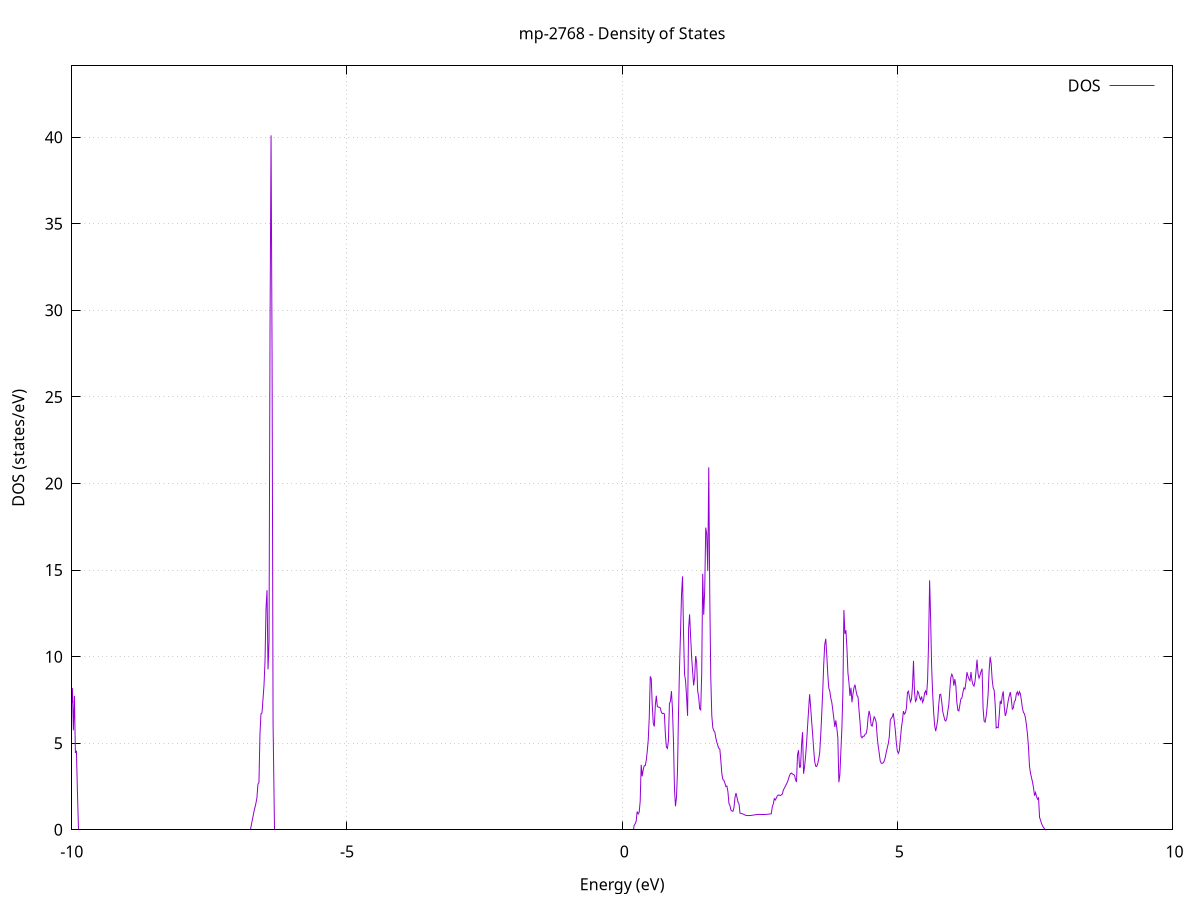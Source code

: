 set title 'mp-2768 - Density of States'
set xlabel 'Energy (eV)'
set ylabel 'DOS (states/eV)'
set grid
set xrange [-10:10]
set yrange [0:44.120]
set xzeroaxis lt -1
set terminal png size 800,600
set output 'mp-2768_dos_gnuplot.png'
plot '-' using 1:2 with lines title 'DOS'
-27.288500 0.000000
-27.270200 0.000000
-27.251800 0.000000
-27.233500 0.000000
-27.215200 0.000000
-27.196900 0.000000
-27.178500 0.000000
-27.160200 0.000000
-27.141900 0.000000
-27.123600 0.000000
-27.105200 0.000000
-27.086900 0.000000
-27.068600 0.000000
-27.050300 0.000000
-27.031900 0.000000
-27.013600 0.000000
-26.995300 0.000000
-26.977000 0.000000
-26.958600 0.000000
-26.940300 0.000000
-26.922000 0.000000
-26.903700 0.000000
-26.885300 0.000000
-26.867000 0.000000
-26.848700 0.000000
-26.830400 0.000000
-26.812000 0.000000
-26.793700 0.000000
-26.775400 0.000000
-26.757100 0.000000
-26.738700 0.000000
-26.720400 0.000000
-26.702100 0.000000
-26.683800 0.000000
-26.665400 0.000000
-26.647100 0.000000
-26.628800 0.000000
-26.610500 0.000000
-26.592100 0.000000
-26.573800 0.000000
-26.555500 0.000000
-26.537200 0.000000
-26.518800 0.000000
-26.500500 0.000000
-26.482200 0.000000
-26.463900 0.000000
-26.445500 0.000000
-26.427200 0.000000
-26.408900 0.000000
-26.390600 0.000000
-26.372200 0.000000
-26.353900 0.000000
-26.335600 0.000000
-26.317300 0.000000
-26.298900 0.000000
-26.280600 0.000000
-26.262300 0.000000
-26.244000 0.000000
-26.225600 0.000000
-26.207300 0.000000
-26.189000 0.000000
-26.170700 0.000000
-26.152300 0.000000
-26.134000 0.000000
-26.115700 0.000000
-26.097400 0.000000
-26.079000 0.000000
-26.060700 0.000000
-26.042400 0.000000
-26.024100 0.000000
-26.005700 0.000000
-25.987400 0.000000
-25.969100 0.000000
-25.950800 0.000000
-25.932400 0.000000
-25.914100 0.000000
-25.895800 0.000000
-25.877500 0.000000
-25.859100 0.000000
-25.840800 0.000000
-25.822500 0.000000
-25.804200 0.000000
-25.785800 0.000000
-25.767500 0.000000
-25.749200 0.000000
-25.730900 0.000000
-25.712500 0.000000
-25.694200 0.000000
-25.675900 0.000000
-25.657500 0.000000
-25.639200 0.000000
-25.620900 17.755000
-25.602600 79.287200
-25.584200 120.211900
-25.565900 0.000000
-25.547600 0.000000
-25.529300 0.000000
-25.510900 0.000000
-25.492600 0.000000
-25.474300 0.000000
-25.456000 0.000000
-25.437600 0.000000
-25.419300 8.669200
-25.401000 9.368800
-25.382700 10.396700
-25.364300 10.851700
-25.346000 12.369000
-25.327700 13.618000
-25.309400 16.077700
-25.291000 16.993900
-25.272700 19.209900
-25.254400 16.486700
-25.236100 13.795700
-25.217700 12.263800
-25.199400 10.670600
-25.181100 10.039000
-25.162800 8.882200
-25.144400 8.108900
-25.126100 5.541700
-25.107800 0.000000
-25.089500 0.000000
-25.071100 0.000000
-25.052800 0.000000
-25.034500 0.000000
-25.016200 0.000000
-24.997800 0.000000
-24.979500 0.000000
-24.961200 0.000000
-24.942900 0.000000
-24.924500 0.000000
-24.906200 0.000000
-24.887900 0.000000
-24.869600 0.000000
-24.851200 0.000000
-24.832900 0.000000
-24.814600 0.000000
-24.796300 0.000000
-24.777900 0.000000
-24.759600 0.000000
-24.741300 0.000000
-24.723000 0.000000
-24.704600 0.000000
-24.686300 0.000000
-24.668000 0.000000
-24.649700 0.000000
-24.631300 0.000000
-24.613000 0.000000
-24.594700 0.000000
-24.576400 0.000000
-24.558000 0.000000
-24.539700 0.000000
-24.521400 0.000000
-24.503100 0.000000
-24.484700 0.000000
-24.466400 0.000000
-24.448100 0.000000
-24.429800 0.000000
-24.411400 0.000000
-24.393100 0.000000
-24.374800 0.000000
-24.356500 0.000000
-24.338100 0.000000
-24.319800 0.000000
-24.301500 0.000000
-24.283200 0.000000
-24.264800 0.000000
-24.246500 0.000000
-24.228200 0.000000
-24.209900 0.000000
-24.191500 0.000000
-24.173200 0.000000
-24.154900 0.000000
-24.136600 0.000000
-24.118200 0.000000
-24.099900 0.000000
-24.081600 0.000000
-24.063200 0.000000
-24.044900 0.000000
-24.026600 0.000000
-24.008300 0.000000
-23.989900 0.000000
-23.971600 0.000000
-23.953300 0.000000
-23.935000 0.000000
-23.916600 0.000000
-23.898300 0.000000
-23.880000 0.000000
-23.861700 0.000000
-23.843300 0.000000
-23.825000 0.000000
-23.806700 0.000000
-23.788400 0.000000
-23.770000 0.000000
-23.751700 0.000000
-23.733400 0.000000
-23.715100 0.000000
-23.696700 0.000000
-23.678400 0.000000
-23.660100 0.000000
-23.641800 0.000000
-23.623400 0.000000
-23.605100 0.000000
-23.586800 0.000000
-23.568500 0.000000
-23.550100 0.000000
-23.531800 0.000000
-23.513500 0.000000
-23.495200 0.000000
-23.476800 0.000000
-23.458500 0.000000
-23.440200 0.000000
-23.421900 0.000000
-23.403500 0.000000
-23.385200 0.000000
-23.366900 0.000000
-23.348600 0.000000
-23.330200 0.000000
-23.311900 0.000000
-23.293600 0.000000
-23.275300 0.000000
-23.256900 0.000000
-23.238600 0.000000
-23.220300 0.000000
-23.202000 0.000000
-23.183600 0.000000
-23.165300 0.000000
-23.147000 0.000000
-23.128700 0.000000
-23.110300 0.000000
-23.092000 0.000000
-23.073700 0.000000
-23.055400 0.000000
-23.037000 0.000000
-23.018700 0.000000
-23.000400 0.000000
-22.982100 0.000000
-22.963700 0.000000
-22.945400 0.000000
-22.927100 0.000000
-22.908800 0.000000
-22.890400 0.000000
-22.872100 0.000000
-22.853800 0.000000
-22.835500 0.000000
-22.817100 0.000000
-22.798800 0.000000
-22.780500 0.000000
-22.762200 0.000000
-22.743800 0.000000
-22.725500 0.000000
-22.707200 0.000000
-22.688900 0.000000
-22.670500 0.000000
-22.652200 0.000000
-22.633900 0.000000
-22.615600 0.000000
-22.597200 0.000000
-22.578900 0.000000
-22.560600 0.000000
-22.542300 0.000000
-22.523900 0.000000
-22.505600 0.000000
-22.487300 0.000000
-22.468900 0.000000
-22.450600 0.000000
-22.432300 0.000000
-22.414000 0.000000
-22.395600 0.000000
-22.377300 0.000000
-22.359000 0.000000
-22.340700 0.000000
-22.322300 0.000000
-22.304000 0.000000
-22.285700 0.000000
-22.267400 0.000000
-22.249000 0.000000
-22.230700 0.000000
-22.212400 0.000000
-22.194100 0.000000
-22.175700 0.000000
-22.157400 0.000000
-22.139100 0.000000
-22.120800 0.000000
-22.102400 0.000000
-22.084100 0.000000
-22.065800 0.000000
-22.047500 0.000000
-22.029100 0.000000
-22.010800 0.000000
-21.992500 0.000000
-21.974200 0.000000
-21.955800 0.000000
-21.937500 0.000000
-21.919200 0.000000
-21.900900 0.000000
-21.882500 0.000000
-21.864200 0.000000
-21.845900 0.000000
-21.827600 0.000000
-21.809200 0.000000
-21.790900 0.000000
-21.772600 0.000000
-21.754300 0.000000
-21.735900 0.000000
-21.717600 0.000000
-21.699300 0.000000
-21.681000 0.000000
-21.662600 0.000000
-21.644300 0.000000
-21.626000 0.000000
-21.607700 0.000000
-21.589300 0.000000
-21.571000 0.000000
-21.552700 0.000000
-21.534400 0.000000
-21.516000 0.000000
-21.497700 0.000000
-21.479400 0.000000
-21.461100 0.000000
-21.442700 0.000000
-21.424400 0.000000
-21.406100 0.000000
-21.387800 0.000000
-21.369400 0.000000
-21.351100 0.000000
-21.332800 0.000000
-21.314500 0.000000
-21.296100 0.000000
-21.277800 0.000000
-21.259500 0.000000
-21.241200 0.000000
-21.222800 0.000000
-21.204500 0.000000
-21.186200 0.000000
-21.167900 0.000000
-21.149500 0.000000
-21.131200 0.000000
-21.112900 0.000000
-21.094600 0.000000
-21.076200 0.000000
-21.057900 0.000000
-21.039600 0.000000
-21.021300 0.000000
-21.002900 0.000000
-20.984600 0.000000
-20.966300 0.000000
-20.948000 0.000000
-20.929600 0.000000
-20.911300 0.000000
-20.893000 0.000000
-20.874600 0.000000
-20.856300 0.000000
-20.838000 0.000000
-20.819700 0.000000
-20.801300 0.000000
-20.783000 0.000000
-20.764700 0.000000
-20.746400 0.000000
-20.728000 0.000000
-20.709700 0.000000
-20.691400 0.000000
-20.673100 0.000000
-20.654700 0.000000
-20.636400 0.000000
-20.618100 0.000000
-20.599800 0.000000
-20.581400 0.000000
-20.563100 0.000000
-20.544800 0.000000
-20.526500 0.000000
-20.508100 0.000000
-20.489800 0.000000
-20.471500 0.000000
-20.453200 0.000000
-20.434800 0.000000
-20.416500 0.000000
-20.398200 0.000000
-20.379900 0.000000
-20.361500 0.000000
-20.343200 0.000000
-20.324900 0.000000
-20.306600 0.000000
-20.288200 0.000000
-20.269900 0.000000
-20.251600 0.000000
-20.233300 0.000000
-20.214900 0.000000
-20.196600 0.000000
-20.178300 0.000000
-20.160000 0.000000
-20.141600 0.000000
-20.123300 0.000000
-20.105000 0.000000
-20.086700 0.000000
-20.068300 0.000000
-20.050000 0.000000
-20.031700 0.000000
-20.013400 0.000000
-19.995000 0.000000
-19.976700 0.000000
-19.958400 0.000000
-19.940100 0.000000
-19.921700 0.000000
-19.903400 0.000000
-19.885100 0.000000
-19.866800 0.000000
-19.848400 0.000000
-19.830100 0.000000
-19.811800 0.000000
-19.793500 0.000000
-19.775100 0.000000
-19.756800 0.000000
-19.738500 0.000000
-19.720200 0.000000
-19.701800 0.000000
-19.683500 0.000000
-19.665200 0.000000
-19.646900 0.000000
-19.628500 0.000000
-19.610200 0.000000
-19.591900 0.000000
-19.573600 0.000000
-19.555200 0.000000
-19.536900 0.000000
-19.518600 0.000000
-19.500300 0.000000
-19.481900 0.000000
-19.463600 0.000000
-19.445300 0.000000
-19.427000 0.000000
-19.408600 0.000000
-19.390300 0.000000
-19.372000 0.000000
-19.353700 0.000000
-19.335300 0.000000
-19.317000 0.000000
-19.298700 0.000000
-19.280400 0.000000
-19.262000 0.000000
-19.243700 0.000000
-19.225400 0.000000
-19.207000 0.000000
-19.188700 0.000000
-19.170400 0.000000
-19.152100 0.000000
-19.133700 0.000000
-19.115400 0.000000
-19.097100 0.000000
-19.078800 0.000000
-19.060400 0.000000
-19.042100 0.000000
-19.023800 0.000000
-19.005500 0.000000
-18.987100 0.000000
-18.968800 0.000000
-18.950500 0.000000
-18.932200 0.000000
-18.913800 0.000000
-18.895500 0.000000
-18.877200 0.000000
-18.858900 0.000000
-18.840500 0.000000
-18.822200 0.000000
-18.803900 0.000000
-18.785600 0.000000
-18.767200 0.000000
-18.748900 0.000000
-18.730600 0.000000
-18.712300 0.000000
-18.693900 0.000000
-18.675600 0.000000
-18.657300 0.000000
-18.639000 0.000000
-18.620600 0.000000
-18.602300 0.000000
-18.584000 0.000000
-18.565700 0.000000
-18.547300 0.000000
-18.529000 0.000000
-18.510700 0.000000
-18.492400 0.000000
-18.474000 0.000000
-18.455700 0.000000
-18.437400 0.000000
-18.419100 0.000000
-18.400700 0.000000
-18.382400 0.000000
-18.364100 0.000000
-18.345800 0.000000
-18.327400 0.000000
-18.309100 0.000000
-18.290800 0.000000
-18.272500 0.000000
-18.254100 0.000000
-18.235800 0.000000
-18.217500 0.000000
-18.199200 0.000000
-18.180800 0.000000
-18.162500 0.000000
-18.144200 0.000000
-18.125900 0.000000
-18.107500 0.000000
-18.089200 0.000000
-18.070900 0.000000
-18.052600 0.000000
-18.034200 0.000000
-18.015900 0.000000
-17.997600 0.000000
-17.979300 0.000000
-17.960900 0.000000
-17.942600 0.000000
-17.924300 0.000000
-17.906000 0.000000
-17.887600 0.000000
-17.869300 0.000000
-17.851000 0.000000
-17.832700 0.000000
-17.814300 0.000000
-17.796000 0.000000
-17.777700 0.000000
-17.759400 0.000000
-17.741000 0.000000
-17.722700 0.000000
-17.704400 0.000000
-17.686100 0.000000
-17.667700 0.000000
-17.649400 0.000000
-17.631100 0.000000
-17.612700 0.000000
-17.594400 0.000000
-17.576100 0.000000
-17.557800 0.000000
-17.539400 0.000000
-17.521100 0.000000
-17.502800 0.000000
-17.484500 0.000000
-17.466100 0.000000
-17.447800 0.000000
-17.429500 0.000000
-17.411200 0.000000
-17.392800 0.000000
-17.374500 0.000000
-17.356200 0.000000
-17.337900 0.000000
-17.319500 0.000000
-17.301200 0.000000
-17.282900 0.000000
-17.264600 0.000000
-17.246200 0.000000
-17.227900 0.000000
-17.209600 0.000000
-17.191300 0.000000
-17.172900 0.000000
-17.154600 0.000000
-17.136300 0.000000
-17.118000 0.000000
-17.099600 0.000000
-17.081300 0.000000
-17.063000 0.000000
-17.044700 0.000000
-17.026300 0.000000
-17.008000 0.000000
-16.989700 0.000000
-16.971400 0.000000
-16.953000 0.000000
-16.934700 0.000000
-16.916400 0.000000
-16.898100 0.000000
-16.879700 0.000000
-16.861400 0.000000
-16.843100 0.000000
-16.824800 0.000000
-16.806400 0.000000
-16.788100 0.000000
-16.769800 0.000000
-16.751500 0.000000
-16.733100 0.000000
-16.714800 0.000000
-16.696500 0.000000
-16.678200 0.000000
-16.659800 0.000000
-16.641500 0.000000
-16.623200 0.000000
-16.604900 0.000000
-16.586500 0.000000
-16.568200 0.000000
-16.549900 0.000000
-16.531600 0.000000
-16.513200 0.000000
-16.494900 0.000000
-16.476600 0.000000
-16.458300 0.000000
-16.439900 0.000000
-16.421600 0.000000
-16.403300 0.000000
-16.385000 0.000000
-16.366600 0.000000
-16.348300 0.000000
-16.330000 0.000000
-16.311700 0.000000
-16.293300 0.000000
-16.275000 0.000000
-16.256700 0.000000
-16.238400 0.000000
-16.220000 0.000000
-16.201700 0.000000
-16.183400 0.000000
-16.165100 0.000000
-16.146700 0.000000
-16.128400 0.000000
-16.110100 0.000000
-16.091800 0.000000
-16.073400 0.000000
-16.055100 0.000000
-16.036800 0.000000
-16.018400 0.000000
-16.000100 0.000000
-15.981800 0.000000
-15.963500 0.000000
-15.945100 0.000000
-15.926800 0.000000
-15.908500 0.000000
-15.890200 0.000000
-15.871800 0.000000
-15.853500 0.000000
-15.835200 0.000000
-15.816900 0.000000
-15.798500 0.000000
-15.780200 0.000000
-15.761900 0.000000
-15.743600 0.000000
-15.725200 0.000000
-15.706900 0.000000
-15.688600 0.000000
-15.670300 0.000000
-15.651900 0.000000
-15.633600 0.000000
-15.615300 0.000000
-15.597000 0.000000
-15.578600 0.000000
-15.560300 0.000000
-15.542000 0.000000
-15.523700 0.000000
-15.505300 0.000000
-15.487000 0.000000
-15.468700 0.000000
-15.450400 0.000000
-15.432000 0.000000
-15.413700 0.000000
-15.395400 0.000000
-15.377100 0.000000
-15.358700 0.000000
-15.340400 0.000000
-15.322100 0.000000
-15.303800 0.000000
-15.285400 0.000000
-15.267100 0.000000
-15.248800 0.000000
-15.230500 0.000000
-15.212100 0.000000
-15.193800 0.000000
-15.175500 0.000000
-15.157200 0.000000
-15.138800 0.000000
-15.120500 0.000000
-15.102200 0.000000
-15.083900 0.000000
-15.065500 0.000000
-15.047200 0.000000
-15.028900 0.000000
-15.010600 0.000000
-14.992200 0.000000
-14.973900 0.000000
-14.955600 0.000000
-14.937300 0.000000
-14.918900 0.000000
-14.900600 0.000000
-14.882300 0.000000
-14.864000 0.000000
-14.845600 0.000000
-14.827300 0.000000
-14.809000 0.000000
-14.790700 0.000000
-14.772300 0.000000
-14.754000 0.000000
-14.735700 0.000000
-14.717400 0.000000
-14.699000 0.000000
-14.680700 0.000000
-14.662400 0.000000
-14.644100 0.000000
-14.625700 0.000000
-14.607400 0.000000
-14.589100 0.000000
-14.570800 0.000000
-14.552400 0.000000
-14.534100 0.000000
-14.515800 0.000000
-14.497500 0.000000
-14.479100 0.000000
-14.460800 0.000000
-14.442500 0.000000
-14.424100 0.000000
-14.405800 0.000000
-14.387500 0.000000
-14.369200 0.000000
-14.350800 0.000000
-14.332500 0.000000
-14.314200 0.000000
-14.295900 0.000000
-14.277500 0.000000
-14.259200 0.000000
-14.240900 0.000000
-14.222600 0.000000
-14.204200 0.000000
-14.185900 0.000000
-14.167600 0.000000
-14.149300 0.000000
-14.130900 0.000000
-14.112600 0.000000
-14.094300 0.000000
-14.076000 0.000000
-14.057600 0.000000
-14.039300 0.000000
-14.021000 0.000000
-14.002700 0.000000
-13.984300 0.000000
-13.966000 0.000000
-13.947700 0.000000
-13.929400 0.000000
-13.911000 0.000000
-13.892700 0.000000
-13.874400 0.000000
-13.856100 0.000000
-13.837700 0.000000
-13.819400 0.000000
-13.801100 0.000000
-13.782800 0.000000
-13.764400 0.000000
-13.746100 0.000000
-13.727800 0.000000
-13.709500 0.000000
-13.691100 0.000000
-13.672800 0.000000
-13.654500 0.000000
-13.636200 0.000000
-13.617800 0.000000
-13.599500 0.000000
-13.581200 0.000000
-13.562900 0.000000
-13.544500 0.000000
-13.526200 0.000000
-13.507900 0.000000
-13.489600 0.000000
-13.471200 0.000000
-13.452900 0.000000
-13.434600 0.000000
-13.416300 0.000000
-13.397900 0.000000
-13.379600 0.000000
-13.361300 0.000000
-13.343000 0.000000
-13.324600 0.000000
-13.306300 0.000000
-13.288000 0.000000
-13.269700 0.000000
-13.251300 0.000000
-13.233000 0.000000
-13.214700 0.000000
-13.196400 0.000000
-13.178000 0.000000
-13.159700 0.000000
-13.141400 0.000000
-13.123100 0.000000
-13.104700 0.000000
-13.086400 0.000000
-13.068100 0.000000
-13.049800 0.000000
-13.031400 0.000000
-13.013100 0.000000
-12.994800 0.000000
-12.976500 0.000000
-12.958100 0.000000
-12.939800 0.000000
-12.921500 0.000000
-12.903200 0.000000
-12.884800 0.000000
-12.866500 0.000000
-12.848200 0.000000
-12.829900 0.000000
-12.811500 0.000000
-12.793200 0.000000
-12.774900 0.000000
-12.756500 0.000000
-12.738200 0.000000
-12.719900 0.000000
-12.701600 0.000000
-12.683200 0.000000
-12.664900 0.000000
-12.646600 0.000000
-12.628300 0.000000
-12.609900 0.000000
-12.591600 0.000000
-12.573300 0.000000
-12.555000 0.000000
-12.536600 0.000000
-12.518300 0.000000
-12.500000 0.000000
-12.481700 0.000000
-12.463300 0.000000
-12.445000 0.000000
-12.426700 0.000000
-12.408400 0.000000
-12.390000 0.000000
-12.371700 0.000000
-12.353400 0.000000
-12.335100 0.000000
-12.316700 0.000000
-12.298400 0.000000
-12.280100 0.000000
-12.261800 0.000000
-12.243400 0.000000
-12.225100 0.000000
-12.206800 0.000000
-12.188500 0.000000
-12.170100 0.000000
-12.151800 0.000000
-12.133500 0.000000
-12.115200 0.000000
-12.096800 0.000000
-12.078500 0.000000
-12.060200 0.000000
-12.041900 0.000000
-12.023500 0.000000
-12.005200 0.000000
-11.986900 0.000000
-11.968600 0.000000
-11.950200 0.000000
-11.931900 0.000000
-11.913600 0.000000
-11.895300 0.000000
-11.876900 0.000000
-11.858600 0.000000
-11.840300 0.000000
-11.822000 0.000000
-11.803600 0.000000
-11.785300 0.000000
-11.767000 0.000000
-11.748700 0.000000
-11.730300 0.000000
-11.712000 0.000000
-11.693700 0.000000
-11.675400 0.000000
-11.657000 0.000000
-11.638700 0.000000
-11.620400 0.000000
-11.602100 0.000000
-11.583700 0.000000
-11.565400 2.014200
-11.547100 2.876000
-11.528800 4.363900
-11.510400 4.465200
-11.492100 5.557300
-11.473800 5.345000
-11.455500 4.925600
-11.437100 5.156500
-11.418800 5.795000
-11.400500 5.931300
-11.382200 5.802100
-11.363800 6.072700
-11.345500 6.778300
-11.327200 7.069700
-11.308900 7.438600
-11.290500 8.190300
-11.272200 8.169700
-11.253900 9.696500
-11.235600 7.795500
-11.217200 8.200000
-11.198900 9.511700
-11.180600 15.252400
-11.162200 22.127200
-11.143900 25.376200
-11.125600 18.064500
-11.107300 12.441400
-11.088900 28.164800
-11.070600 21.931300
-11.052300 28.496200
-11.034000 30.296500
-11.015600 25.647200
-10.997300 30.752600
-10.979000 39.299200
-10.960700 24.522200
-10.942300 26.592600
-10.924000 29.574800
-10.905700 20.890800
-10.887400 30.066200
-10.869000 37.563600
-10.850700 42.562700
-10.832400 25.290500
-10.814100 66.990100
-10.795700 29.456600
-10.777400 26.107700
-10.759100 29.628600
-10.740800 20.116500
-10.722400 19.001300
-10.704100 11.162000
-10.685800 1.784900
-10.667500 0.393600
-10.649100 3.066800
-10.630800 3.360300
-10.612500 9.756200
-10.594200 17.835600
-10.575800 19.156600
-10.557500 27.659700
-10.539200 19.228900
-10.520900 33.926400
-10.502500 18.113100
-10.484200 34.111900
-10.465900 18.025400
-10.447600 17.245100
-10.429200 20.776000
-10.410900 13.794800
-10.392600 12.345700
-10.374300 12.598700
-10.355900 5.056500
-10.337600 4.904800
-10.319300 4.713300
-10.301000 4.582000
-10.282600 4.518900
-10.264300 4.561100
-10.246000 4.562500
-10.227700 4.713600
-10.209300 4.791100
-10.191000 4.877300
-10.172700 4.970800
-10.154400 5.224700
-10.136000 5.516100
-10.117700 6.180500
-10.099400 6.504100
-10.081100 6.866400
-10.062700 6.622600
-10.044400 10.714900
-10.026100 8.980700
-10.007800 6.676000
-9.989400 8.183400
-9.971100 5.744700
-9.952800 7.729300
-9.934500 4.437600
-9.916100 4.562800
-9.897800 2.228000
-9.879500 0.000000
-9.861200 0.000000
-9.842800 0.000000
-9.824500 0.000000
-9.806200 0.000000
-9.787900 0.000000
-9.769500 0.000000
-9.751200 0.000000
-9.732900 0.000000
-9.714600 0.000000
-9.696200 0.000000
-9.677900 0.000000
-9.659600 0.000000
-9.641300 0.000000
-9.622900 0.000000
-9.604600 0.000000
-9.586300 0.000000
-9.567900 0.000000
-9.549600 0.000000
-9.531300 0.000000
-9.513000 0.000000
-9.494600 0.000000
-9.476300 0.000000
-9.458000 0.000000
-9.439700 0.000000
-9.421300 0.000000
-9.403000 0.000000
-9.384700 0.000000
-9.366400 0.000000
-9.348000 0.000000
-9.329700 0.000000
-9.311400 0.000000
-9.293100 0.000000
-9.274700 0.000000
-9.256400 0.000000
-9.238100 0.000000
-9.219800 0.000000
-9.201400 0.000000
-9.183100 0.000000
-9.164800 0.000000
-9.146500 0.000000
-9.128100 0.000000
-9.109800 0.000000
-9.091500 0.000000
-9.073200 0.000000
-9.054800 0.000000
-9.036500 0.000000
-9.018200 0.000000
-8.999900 0.000000
-8.981500 0.000000
-8.963200 0.000000
-8.944900 0.000000
-8.926600 0.000000
-8.908200 0.000000
-8.889900 0.000000
-8.871600 0.000000
-8.853300 0.000000
-8.834900 0.000000
-8.816600 0.000000
-8.798300 0.000000
-8.780000 0.000000
-8.761600 0.000000
-8.743300 0.000000
-8.725000 0.000000
-8.706700 0.000000
-8.688300 0.000000
-8.670000 0.000000
-8.651700 0.000000
-8.633400 0.000000
-8.615000 0.000000
-8.596700 0.000000
-8.578400 0.000000
-8.560100 0.000000
-8.541700 0.000000
-8.523400 0.000000
-8.505100 0.000000
-8.486800 0.000000
-8.468400 0.000000
-8.450100 0.000000
-8.431800 0.000000
-8.413500 0.000000
-8.395100 0.000000
-8.376800 0.000000
-8.358500 0.000000
-8.340200 0.000000
-8.321800 0.000000
-8.303500 0.000000
-8.285200 0.000000
-8.266900 0.000000
-8.248500 0.000000
-8.230200 0.000000
-8.211900 0.000000
-8.193600 0.000000
-8.175200 0.000000
-8.156900 0.000000
-8.138600 0.000000
-8.120300 0.000000
-8.101900 0.000000
-8.083600 0.000000
-8.065300 0.000000
-8.047000 0.000000
-8.028600 0.000000
-8.010300 0.000000
-7.992000 0.000000
-7.973600 0.000000
-7.955300 0.000000
-7.937000 0.000000
-7.918700 0.000000
-7.900300 0.000000
-7.882000 0.000000
-7.863700 0.000000
-7.845400 0.000000
-7.827000 0.000000
-7.808700 0.000000
-7.790400 0.000000
-7.772100 0.000000
-7.753700 0.000000
-7.735400 0.000000
-7.717100 0.000000
-7.698800 0.000000
-7.680400 0.000000
-7.662100 0.000000
-7.643800 0.000000
-7.625500 0.000000
-7.607100 0.000000
-7.588800 0.000000
-7.570500 0.000000
-7.552200 0.000000
-7.533800 0.000000
-7.515500 0.000000
-7.497200 0.000000
-7.478900 0.000000
-7.460500 0.000000
-7.442200 0.000000
-7.423900 0.000000
-7.405600 0.000000
-7.387200 0.000000
-7.368900 0.000000
-7.350600 0.000000
-7.332300 0.000000
-7.313900 0.000000
-7.295600 0.000000
-7.277300 0.000000
-7.259000 0.000000
-7.240600 0.000000
-7.222300 0.000000
-7.204000 0.000000
-7.185700 0.000000
-7.167300 0.000000
-7.149000 0.000000
-7.130700 0.000000
-7.112400 0.000000
-7.094000 0.000000
-7.075700 0.000000
-7.057400 0.000000
-7.039100 0.000000
-7.020700 0.000000
-7.002400 0.000000
-6.984100 0.000000
-6.965800 0.000000
-6.947400 0.000000
-6.929100 0.000000
-6.910800 0.000000
-6.892500 0.000000
-6.874100 0.000000
-6.855800 0.000000
-6.837500 0.000000
-6.819200 0.000000
-6.800800 0.000000
-6.782500 0.000000
-6.764200 0.000000
-6.745900 0.000000
-6.727500 0.448700
-6.709200 0.734000
-6.690900 1.040300
-6.672600 1.276000
-6.654200 1.533500
-6.635900 1.853000
-6.617600 2.636000
-6.599300 2.724500
-6.580900 5.532200
-6.562600 6.692200
-6.544300 6.748500
-6.526000 7.528700
-6.507600 8.338500
-6.489300 9.716600
-6.471000 12.780100
-6.452700 13.839600
-6.434300 9.264500
-6.416000 10.881200
-6.397700 29.272400
-6.379300 40.108800
-6.361000 27.419200
-6.342700 6.123900
-6.324400 0.000000
-6.306000 0.000000
-6.287700 0.000000
-6.269400 0.000000
-6.251100 0.000000
-6.232700 0.000000
-6.214400 0.000000
-6.196100 0.000000
-6.177800 0.000000
-6.159400 0.000000
-6.141100 0.000000
-6.122800 0.000000
-6.104500 0.000000
-6.086100 0.000000
-6.067800 0.000000
-6.049500 0.000000
-6.031200 0.000000
-6.012800 0.000000
-5.994500 0.000000
-5.976200 0.000000
-5.957900 0.000000
-5.939500 0.000000
-5.921200 0.000000
-5.902900 0.000000
-5.884600 0.000000
-5.866200 0.000000
-5.847900 0.000000
-5.829600 0.000000
-5.811300 0.000000
-5.792900 0.000000
-5.774600 0.000000
-5.756300 0.000000
-5.738000 0.000000
-5.719600 0.000000
-5.701300 0.000000
-5.683000 0.000000
-5.664700 0.000000
-5.646300 0.000000
-5.628000 0.000000
-5.609700 0.000000
-5.591400 0.000000
-5.573000 0.000000
-5.554700 0.000000
-5.536400 0.000000
-5.518100 0.000000
-5.499700 0.000000
-5.481400 0.000000
-5.463100 0.000000
-5.444800 0.000000
-5.426400 0.000000
-5.408100 0.000000
-5.389800 0.000000
-5.371500 0.000000
-5.353100 0.000000
-5.334800 0.000000
-5.316500 0.000000
-5.298200 0.000000
-5.279800 0.000000
-5.261500 0.000000
-5.243200 0.000000
-5.224900 0.000000
-5.206500 0.000000
-5.188200 0.000000
-5.169900 0.000000
-5.151600 0.000000
-5.133200 0.000000
-5.114900 0.000000
-5.096600 0.000000
-5.078300 0.000000
-5.059900 0.000000
-5.041600 0.000000
-5.023300 0.000000
-5.005000 0.000000
-4.986600 0.000000
-4.968300 0.000000
-4.950000 0.000000
-4.931700 0.000000
-4.913300 0.000000
-4.895000 0.000000
-4.876700 0.000000
-4.858400 0.000000
-4.840000 0.000000
-4.821700 0.000000
-4.803400 0.000000
-4.785100 0.000000
-4.766700 0.000000
-4.748400 0.000000
-4.730100 0.000000
-4.711700 0.000000
-4.693400 0.000000
-4.675100 0.000000
-4.656800 0.000000
-4.638400 0.000000
-4.620100 0.000000
-4.601800 0.000000
-4.583500 0.000000
-4.565100 0.000000
-4.546800 0.000000
-4.528500 0.000000
-4.510200 0.000000
-4.491800 0.000000
-4.473500 0.000000
-4.455200 0.000000
-4.436900 0.000000
-4.418500 0.000000
-4.400200 0.000000
-4.381900 0.000000
-4.363600 0.000000
-4.345200 0.000000
-4.326900 0.000000
-4.308600 0.000000
-4.290300 0.000000
-4.271900 0.000000
-4.253600 0.000000
-4.235300 0.000000
-4.217000 0.000000
-4.198600 0.000000
-4.180300 0.000000
-4.162000 0.000000
-4.143700 0.000000
-4.125300 0.000000
-4.107000 0.000000
-4.088700 0.000000
-4.070400 0.000000
-4.052000 0.000000
-4.033700 0.000000
-4.015400 0.000000
-3.997100 0.000000
-3.978700 0.000000
-3.960400 0.000000
-3.942100 0.000000
-3.923800 0.000000
-3.905400 0.000000
-3.887100 0.000000
-3.868800 0.000000
-3.850500 0.000000
-3.832100 0.000000
-3.813800 0.000000
-3.795500 0.000000
-3.777200 0.000000
-3.758800 0.000000
-3.740500 0.000000
-3.722200 0.000000
-3.703900 0.000000
-3.685500 0.000000
-3.667200 0.000000
-3.648900 0.000000
-3.630600 0.000000
-3.612200 0.000000
-3.593900 0.000000
-3.575600 0.000000
-3.557300 0.000000
-3.538900 0.000000
-3.520600 0.000000
-3.502300 0.000000
-3.484000 0.000000
-3.465600 0.000000
-3.447300 0.000000
-3.429000 0.000000
-3.410700 0.000000
-3.392300 0.000000
-3.374000 0.000000
-3.355700 0.000000
-3.337400 0.000000
-3.319000 0.000000
-3.300700 0.000000
-3.282400 0.000000
-3.264100 0.000000
-3.245700 0.000000
-3.227400 0.000000
-3.209100 0.000000
-3.190800 0.000000
-3.172400 0.000000
-3.154100 0.000000
-3.135800 0.000000
-3.117400 0.000000
-3.099100 0.000000
-3.080800 0.000000
-3.062500 0.000000
-3.044100 0.000000
-3.025800 0.000000
-3.007500 0.000000
-2.989200 0.000000
-2.970800 0.000000
-2.952500 0.000000
-2.934200 0.000000
-2.915900 0.000000
-2.897500 0.000000
-2.879200 0.000000
-2.860900 0.000000
-2.842600 0.000000
-2.824200 0.000000
-2.805900 0.000000
-2.787600 0.000000
-2.769300 0.000000
-2.750900 0.000000
-2.732600 0.000000
-2.714300 0.000000
-2.696000 0.000000
-2.677600 0.000000
-2.659300 0.000000
-2.641000 0.000000
-2.622700 0.000000
-2.604300 0.000000
-2.586000 0.000000
-2.567700 0.000000
-2.549400 0.000000
-2.531000 0.000000
-2.512700 0.000000
-2.494400 0.000000
-2.476100 0.000000
-2.457700 0.000000
-2.439400 0.000000
-2.421100 0.000000
-2.402800 0.000000
-2.384400 0.000000
-2.366100 0.000000
-2.347800 0.000000
-2.329500 0.000000
-2.311100 0.000000
-2.292800 0.000000
-2.274500 0.000000
-2.256200 0.000000
-2.237800 0.000000
-2.219500 0.000000
-2.201200 0.000000
-2.182900 0.000000
-2.164500 0.000000
-2.146200 0.000000
-2.127900 0.000000
-2.109600 0.000000
-2.091200 0.000000
-2.072900 0.000000
-2.054600 0.000000
-2.036300 0.000000
-2.017900 0.000000
-1.999600 0.000000
-1.981300 0.000000
-1.963000 0.000000
-1.944600 0.000000
-1.926300 0.000000
-1.908000 0.000000
-1.889700 0.000000
-1.871300 0.000000
-1.853000 0.000000
-1.834700 0.000000
-1.816400 0.000000
-1.798000 0.000000
-1.779700 0.000000
-1.761400 0.000000
-1.743100 0.000000
-1.724700 0.000000
-1.706400 0.000000
-1.688100 0.000000
-1.669800 0.000000
-1.651400 0.000000
-1.633100 0.000000
-1.614800 0.000000
-1.596500 0.000000
-1.578100 0.000000
-1.559800 0.000000
-1.541500 0.000000
-1.523100 0.000000
-1.504800 0.000000
-1.486500 0.000000
-1.468200 0.000000
-1.449800 0.000000
-1.431500 0.000000
-1.413200 0.000000
-1.394900 0.000000
-1.376500 0.000000
-1.358200 0.000000
-1.339900 0.000000
-1.321600 0.000000
-1.303200 0.000000
-1.284900 0.000000
-1.266600 0.000000
-1.248300 0.000000
-1.229900 0.000000
-1.211600 0.000000
-1.193300 0.000000
-1.175000 0.000000
-1.156600 0.000000
-1.138300 0.000000
-1.120000 0.000000
-1.101700 0.000000
-1.083300 0.000000
-1.065000 0.000000
-1.046700 0.000000
-1.028400 0.000000
-1.010000 0.000000
-0.991700 0.000000
-0.973400 0.000000
-0.955100 0.000000
-0.936700 0.000000
-0.918400 0.000000
-0.900100 0.000000
-0.881800 0.000000
-0.863400 0.000000
-0.845100 0.000000
-0.826800 0.000000
-0.808500 0.000000
-0.790100 0.000000
-0.771800 0.000000
-0.753500 0.000000
-0.735200 0.000000
-0.716800 0.000000
-0.698500 0.000000
-0.680200 0.000000
-0.661900 0.000000
-0.643500 0.000000
-0.625200 0.000000
-0.606900 0.000000
-0.588600 0.000000
-0.570200 0.000000
-0.551900 0.000000
-0.533600 0.000000
-0.515300 0.000000
-0.496900 0.000000
-0.478600 0.000000
-0.460300 0.000000
-0.442000 0.000000
-0.423600 0.000000
-0.405300 0.000000
-0.387000 0.000000
-0.368700 0.000000
-0.350300 0.000000
-0.332000 0.000000
-0.313700 0.000000
-0.295400 0.000000
-0.277000 0.000000
-0.258700 0.000000
-0.240400 0.000000
-0.222100 0.000000
-0.203700 0.000000
-0.185400 0.000000
-0.167100 0.000000
-0.148800 0.000000
-0.130400 0.000000
-0.112100 0.000000
-0.093800 0.000000
-0.075500 0.000000
-0.057100 0.000000
-0.038800 0.000000
-0.020500 0.000000
-0.002200 0.000000
0.016200 0.000000
0.034500 0.000000
0.052800 0.000000
0.071200 0.000000
0.089500 0.000000
0.107800 0.000000
0.126100 0.000000
0.144500 0.000000
0.162800 0.000000
0.181100 0.000000
0.199400 0.000000
0.217800 0.253300
0.236100 0.348500
0.254400 0.485000
0.272700 1.054600
0.291100 0.917300
0.309400 1.007200
0.327700 1.638000
0.346000 3.755300
0.364400 3.086300
0.382700 3.471800
0.401000 3.696800
0.419300 3.705400
0.437700 3.996200
0.456000 4.526000
0.474300 5.193600
0.492600 6.495800
0.511000 8.859800
0.529300 8.710300
0.547600 7.153100
0.565900 6.140700
0.584300 5.964100
0.602600 7.178800
0.620900 7.743400
0.639200 7.125300
0.657600 7.082800
0.675900 7.081200
0.694200 7.033300
0.712500 6.789700
0.730900 6.708500
0.749200 6.728400
0.767500 6.694700
0.785800 5.490900
0.804200 4.775300
0.822500 4.698500
0.840800 5.147400
0.859100 7.285100
0.877500 7.427200
0.895800 8.007500
0.914100 6.983900
0.932400 5.163900
0.950800 2.363200
0.969100 1.359700
0.987400 1.874100
1.005700 3.415400
1.024100 6.712600
1.042400 9.358400
1.060700 11.376400
1.079000 13.597600
1.097400 14.638000
1.115700 11.306500
1.134000 8.970800
1.152300 8.598200
1.170700 7.680800
1.189000 6.579300
1.207300 11.613000
1.225600 12.444600
1.244000 11.184400
1.262300 9.994800
1.280600 9.138900
1.298900 8.335300
1.317300 8.799700
1.335600 10.034700
1.353900 9.690600
1.372200 8.016000
1.390600 7.668000
1.408900 6.984700
1.427200 6.924300
1.445500 8.982800
1.463900 14.784900
1.482200 12.415300
1.500500 13.866200
1.518800 17.452300
1.537200 17.077500
1.555500 14.942300
1.573800 20.932000
1.592100 13.539400
1.610500 8.804100
1.628800 6.600800
1.647100 5.902400
1.665400 5.718200
1.683800 5.648300
1.702100 5.304700
1.720400 5.050600
1.738800 4.860200
1.757100 4.705500
1.775400 4.653400
1.793700 3.976200
1.812100 3.221400
1.830400 2.905200
1.848700 2.857000
1.867000 2.693300
1.885400 2.494000
1.903700 2.526300
1.922000 2.201100
1.940300 1.521100
1.958700 1.393000
1.977000 1.136600
1.995300 1.084200
2.013600 1.066600
2.032000 1.286700
2.050300 1.862100
2.068600 2.122300
2.086900 1.868300
2.105300 1.596300
2.123600 1.490500
2.141900 0.957000
2.160200 0.942800
2.178600 0.928100
2.196900 0.910000
2.215200 0.884300
2.233500 0.846400
2.251900 0.832500
2.270200 0.825000
2.288500 0.821400
2.306800 0.820500
2.325200 0.822900
2.343500 0.830300
2.361800 0.839300
2.380100 0.848100
2.398500 0.856900
2.416800 0.865500
2.435100 0.873900
2.453400 0.881000
2.471800 0.886700
2.490100 0.888000
2.508400 0.886000
2.526700 0.880600
2.545100 0.880400
2.563400 0.882400
2.581700 0.884100
2.600000 0.885900
2.618400 0.889700
2.636700 0.895900
2.655000 0.902100
2.673300 0.908200
2.691700 0.914400
2.710000 0.921100
2.728300 1.329900
2.746600 1.493600
2.765000 1.796800
2.783300 1.720900
2.801600 1.835900
2.819900 1.955200
2.838300 2.010400
2.856600 2.000900
2.874900 1.972200
2.893200 2.018500
2.911600 2.065900
2.929900 2.305400
2.948200 2.405600
2.966500 2.522900
2.984900 2.637300
3.003200 2.752500
3.021500 2.931500
3.039800 3.123900
3.058200 3.239000
3.076500 3.278600
3.094800 3.219700
3.113100 3.184400
3.131500 3.153700
3.149800 2.898000
3.168100 2.761700
3.186400 4.324800
3.204800 4.595500
3.223100 3.614000
3.241400 3.626600
3.259700 4.901800
3.278100 5.638300
3.296400 3.237000
3.314700 3.638700
3.333100 4.241500
3.351400 5.015700
3.369700 5.999600
3.388000 6.919300
3.406400 7.828000
3.424700 7.096100
3.443000 6.267500
3.461300 5.515700
3.479700 4.673300
3.498000 3.957100
3.516300 3.672900
3.534600 3.656000
3.553000 3.813600
3.571300 4.087100
3.589600 4.447300
3.607900 5.428500
3.626300 6.679300
3.644600 7.981300
3.662900 9.569700
3.681200 10.703900
3.699600 11.031600
3.717900 10.118000
3.736200 8.989200
3.754500 8.193700
3.772900 8.015100
3.791200 7.607400
3.809500 7.362800
3.827800 6.912300
3.846200 6.435400
3.864500 5.939200
3.882800 6.317000
3.901100 5.874000
3.919500 5.300600
3.937800 2.742400
3.956100 3.173800
3.974400 4.543900
3.992800 5.865400
4.011100 7.950600
4.029400 12.691900
4.047700 11.319200
4.066100 11.523300
4.084400 10.507700
4.102700 9.060600
4.121000 8.512400
4.139400 7.730200
4.157700 8.203300
4.176000 7.365600
4.194300 7.856400
4.212700 8.205800
4.231000 8.380700
4.249300 8.036300
4.267600 7.757800
4.286000 7.677100
4.304300 6.902500
4.322600 6.206900
4.340900 5.390800
4.359300 5.312600
4.377600 5.404400
4.395900 5.397900
4.414200 5.516300
4.432600 5.547400
4.450900 5.824600
4.469200 6.478100
4.487500 6.868200
4.505900 6.600200
4.524200 6.043100
4.542500 5.989500
4.560800 6.282400
4.579200 6.525700
4.597500 6.422200
4.615800 6.209300
4.634100 5.387700
4.652500 4.825200
4.670800 4.441800
4.689100 3.975600
4.707400 3.847700
4.725800 3.835900
4.744100 3.868400
4.762400 3.973600
4.780700 4.171900
4.799100 4.475400
4.817400 4.730500
4.835700 4.972200
4.854000 5.365400
4.872400 6.329900
4.890700 6.448900
4.909000 6.523700
4.927400 6.733700
4.945700 6.252000
4.964000 5.741300
4.982300 5.015400
5.000700 4.545700
5.019000 4.416000
5.037300 4.585300
5.055600 5.251200
5.074000 5.882800
5.092300 6.295500
5.110600 6.851600
5.128900 6.682100
5.147300 6.756700
5.165600 7.025200
5.183900 7.932100
5.202200 8.006600
5.220600 7.672600
5.238900 7.386300
5.257200 7.540900
5.275500 8.279500
5.293900 9.758300
5.312200 7.952400
5.330500 7.417700
5.348800 7.522900
5.367200 8.000700
5.385500 7.921300
5.403800 7.651900
5.422100 7.513200
5.440500 7.698200
5.458800 7.362700
5.477100 7.493700
5.495400 7.896900
5.513800 8.016700
5.532100 7.783600
5.550400 8.693700
5.568700 10.898600
5.587100 14.410900
5.605400 12.180400
5.623700 9.390500
5.642000 7.874300
5.660400 6.760200
5.678700 6.009300
5.697000 5.694400
5.715300 5.971000
5.733700 6.368300
5.752000 7.208600
5.770300 7.803800
5.788600 7.828100
5.807000 7.388900
5.825300 6.828200
5.843600 6.590900
5.861900 6.336300
5.880300 6.280800
5.898600 6.436600
5.916900 6.843200
5.935200 7.224400
5.953600 8.065500
5.971900 8.787200
5.990200 8.985200
6.008500 8.846100
6.026900 8.321400
6.045200 8.698900
6.063500 8.307700
6.081800 7.359600
6.100200 6.903100
6.118500 6.862300
6.136800 7.216000
6.155100 7.558400
6.173500 7.610400
6.191800 7.930700
6.210100 8.189000
6.228400 8.127200
6.246800 8.536300
6.265100 9.101800
6.283400 8.880300
6.301700 8.708100
6.320100 8.609300
6.338400 9.110900
6.356700 8.613500
6.375000 8.375700
6.393400 8.293500
6.411700 8.576100
6.430000 9.163300
6.448300 9.823200
6.466700 9.004900
6.485000 8.761800
6.503300 8.934300
6.521700 9.152100
6.540000 9.301000
6.558300 7.007900
6.576600 6.288000
6.595000 6.219900
6.613300 6.540000
6.631600 7.083700
6.649900 7.849100
6.668300 9.188000
6.686600 9.990000
6.704900 9.616000
6.723200 8.683400
6.741600 8.196200
6.759900 8.059500
6.778200 7.233900
6.796500 5.882800
6.814900 5.926200
6.833200 5.894700
6.851500 6.580900
6.869800 7.443800
6.888200 7.266400
6.906500 7.733700
6.924800 7.995900
6.943100 7.102500
6.961500 6.575900
6.979800 6.761700
6.998100 7.121800
7.016400 7.479600
7.034800 7.748600
7.053100 7.951700
7.071400 7.542200
7.089700 6.966200
7.108100 7.029700
7.126400 7.410500
7.144700 7.473200
7.163000 7.847500
7.181400 7.967800
7.199700 7.751600
7.218000 7.979100
7.236300 7.856300
7.254700 7.464600
7.273000 7.028400
7.291300 6.780600
7.309600 6.699800
7.328000 6.466900
7.346300 6.043800
7.364600 5.527100
7.382900 4.808800
7.401300 3.686900
7.419600 3.269300
7.437900 3.017200
7.456200 2.755000
7.474600 2.431400
7.492900 1.973100
7.511200 2.152400
7.529500 1.915700
7.547900 1.763000
7.566200 1.841100
7.584500 0.715500
7.602800 0.549000
7.621200 0.359800
7.639500 0.221100
7.657800 0.134000
7.676100 0.045900
7.694500 0.000300
7.712800 0.000000
7.731100 0.000000
7.749400 0.000000
7.767800 0.000000
7.786100 0.000000
7.804400 0.000000
7.822700 0.000000
7.841100 0.000000
7.859400 0.000000
7.877700 0.000000
7.896000 0.000000
7.914400 0.000000
7.932700 0.000000
7.951000 0.000000
7.969300 0.000000
7.987700 0.000000
8.006000 0.000000
8.024300 0.000000
8.042600 0.000000
8.061000 0.000000
8.079300 0.000000
8.097600 0.000000
8.116000 0.000000
8.134300 0.000000
8.152600 0.000000
8.170900 0.000000
8.189300 0.000000
8.207600 0.000000
8.225900 0.000000
8.244200 0.000000
8.262600 0.000000
8.280900 0.000000
8.299200 0.000000
8.317500 0.000000
8.335900 0.000000
8.354200 0.000000
8.372500 0.000000
8.390800 0.000000
8.409200 0.000000
8.427500 0.000000
8.445800 0.000000
8.464100 0.000000
8.482500 0.000000
8.500800 0.000000
8.519100 0.000000
8.537400 0.000000
8.555800 0.000000
8.574100 0.000000
8.592400 0.000000
8.610700 0.000000
8.629100 0.000000
8.647400 0.000000
8.665700 0.000000
8.684000 0.000000
8.702400 0.000000
8.720700 0.000000
8.739000 0.000000
8.757300 0.000000
8.775700 0.000000
8.794000 0.000000
8.812300 0.000000
8.830600 0.000000
8.849000 0.000000
8.867300 0.000000
8.885600 0.000000
8.903900 0.000000
8.922300 0.000000
8.940600 0.000000
8.958900 0.000000
8.977200 0.000000
8.995600 0.000000
9.013900 0.000000
9.032200 0.000000
9.050500 0.000000
9.068900 0.000000
9.087200 0.000000
9.105500 0.000000
9.123800 0.000000
9.142200 0.000000
9.160500 0.000000
9.178800 0.000000
9.197100 0.000000
9.215500 0.000000
9.233800 0.000000
9.252100 0.000000
9.270400 0.000000
9.288800 0.000000
9.307100 0.000000
9.325400 0.000000
9.343700 0.000000
9.362100 0.000000
e
